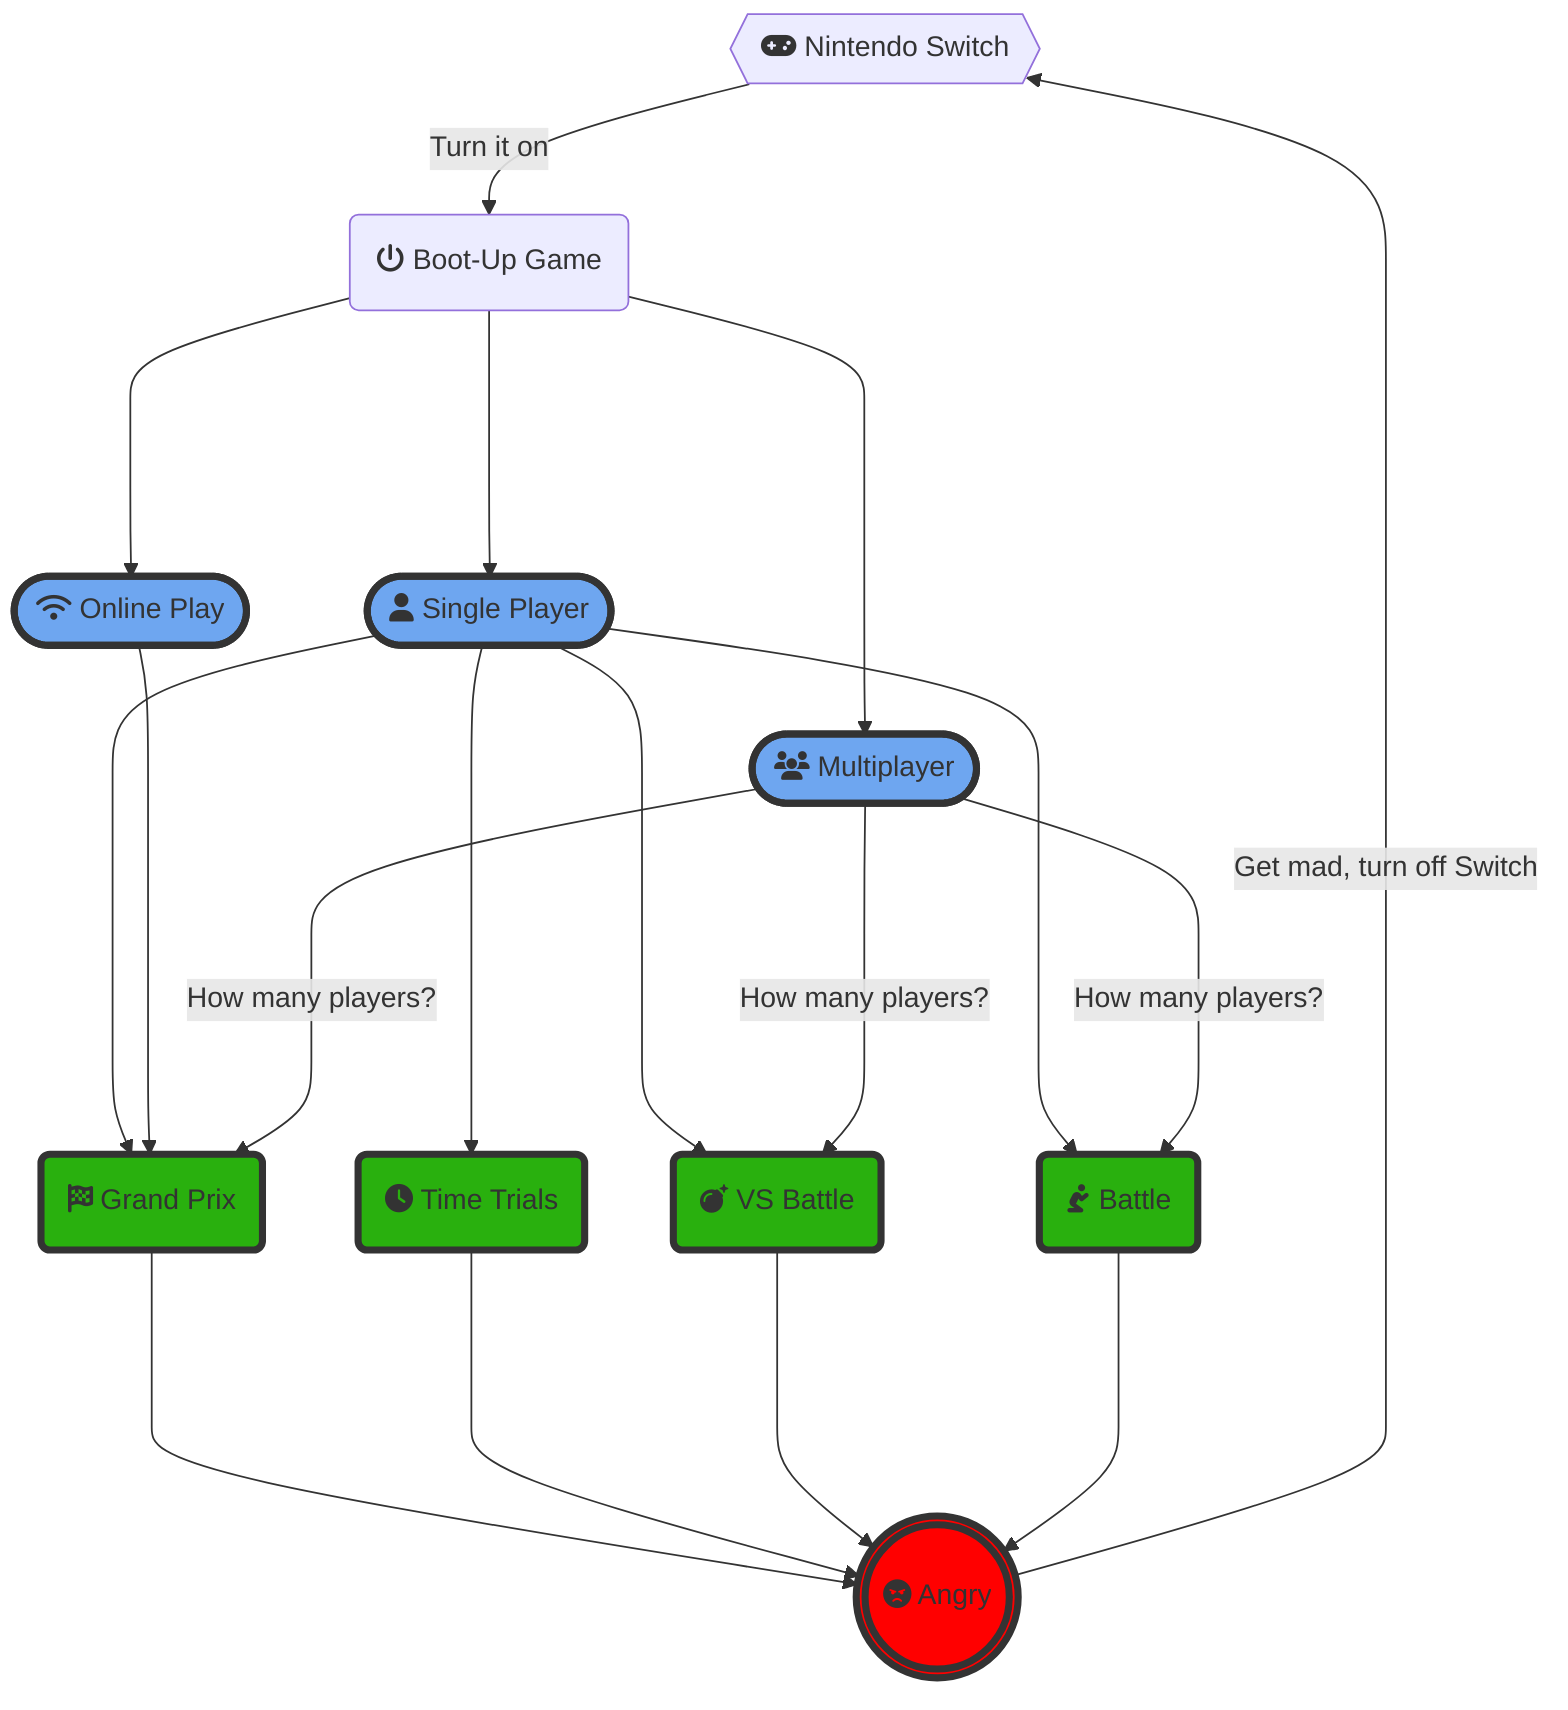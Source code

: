 flowchart TD
    A{{"fa:fa-gamepad Nintendo Switch"}} -->|Turn it on| B("fa:fa-power-off Boot-Up Game")
    
    style C fill:#6ea6f0,stroke:#333,stroke-width:4px
    style D fill:#6ea6f0,stroke:#333,stroke-width:4px
    style E fill:#6ea6f0,stroke:#333,stroke-width:4px
    B ----> C(["fa:fa-user Single Player"])
    B ----> D(["fa:fa-users Multiplayer"])
    B ----> E(["fa:fa-wifi Online Play"])

    style F fill:#29b00e,stroke:#333,stroke-width:4px
    style G fill:#29b00e,stroke:#333,stroke-width:4px
    style H fill:#29b00e,stroke:#333,stroke-width:4px
    style I fill:#29b00e,stroke:#333,stroke-width:4px
    C & E -----> F("fa:fa-flag-checkered Grand Prix")
    C ----> G("fa:fa-clock Time Trials")
    C ----> H("fa:fa-bomb VS Battle")
    C ----> I("fa:fa-pray Battle")

    D ----> |How many players?| F & H & I

    style J fill:#FF0000,stroke:#333,stroke-width:4px
    F & G & H & I----> J((("fa:fa-angry Angry "))) 

    J ----> |Get mad, turn off Switch| A
